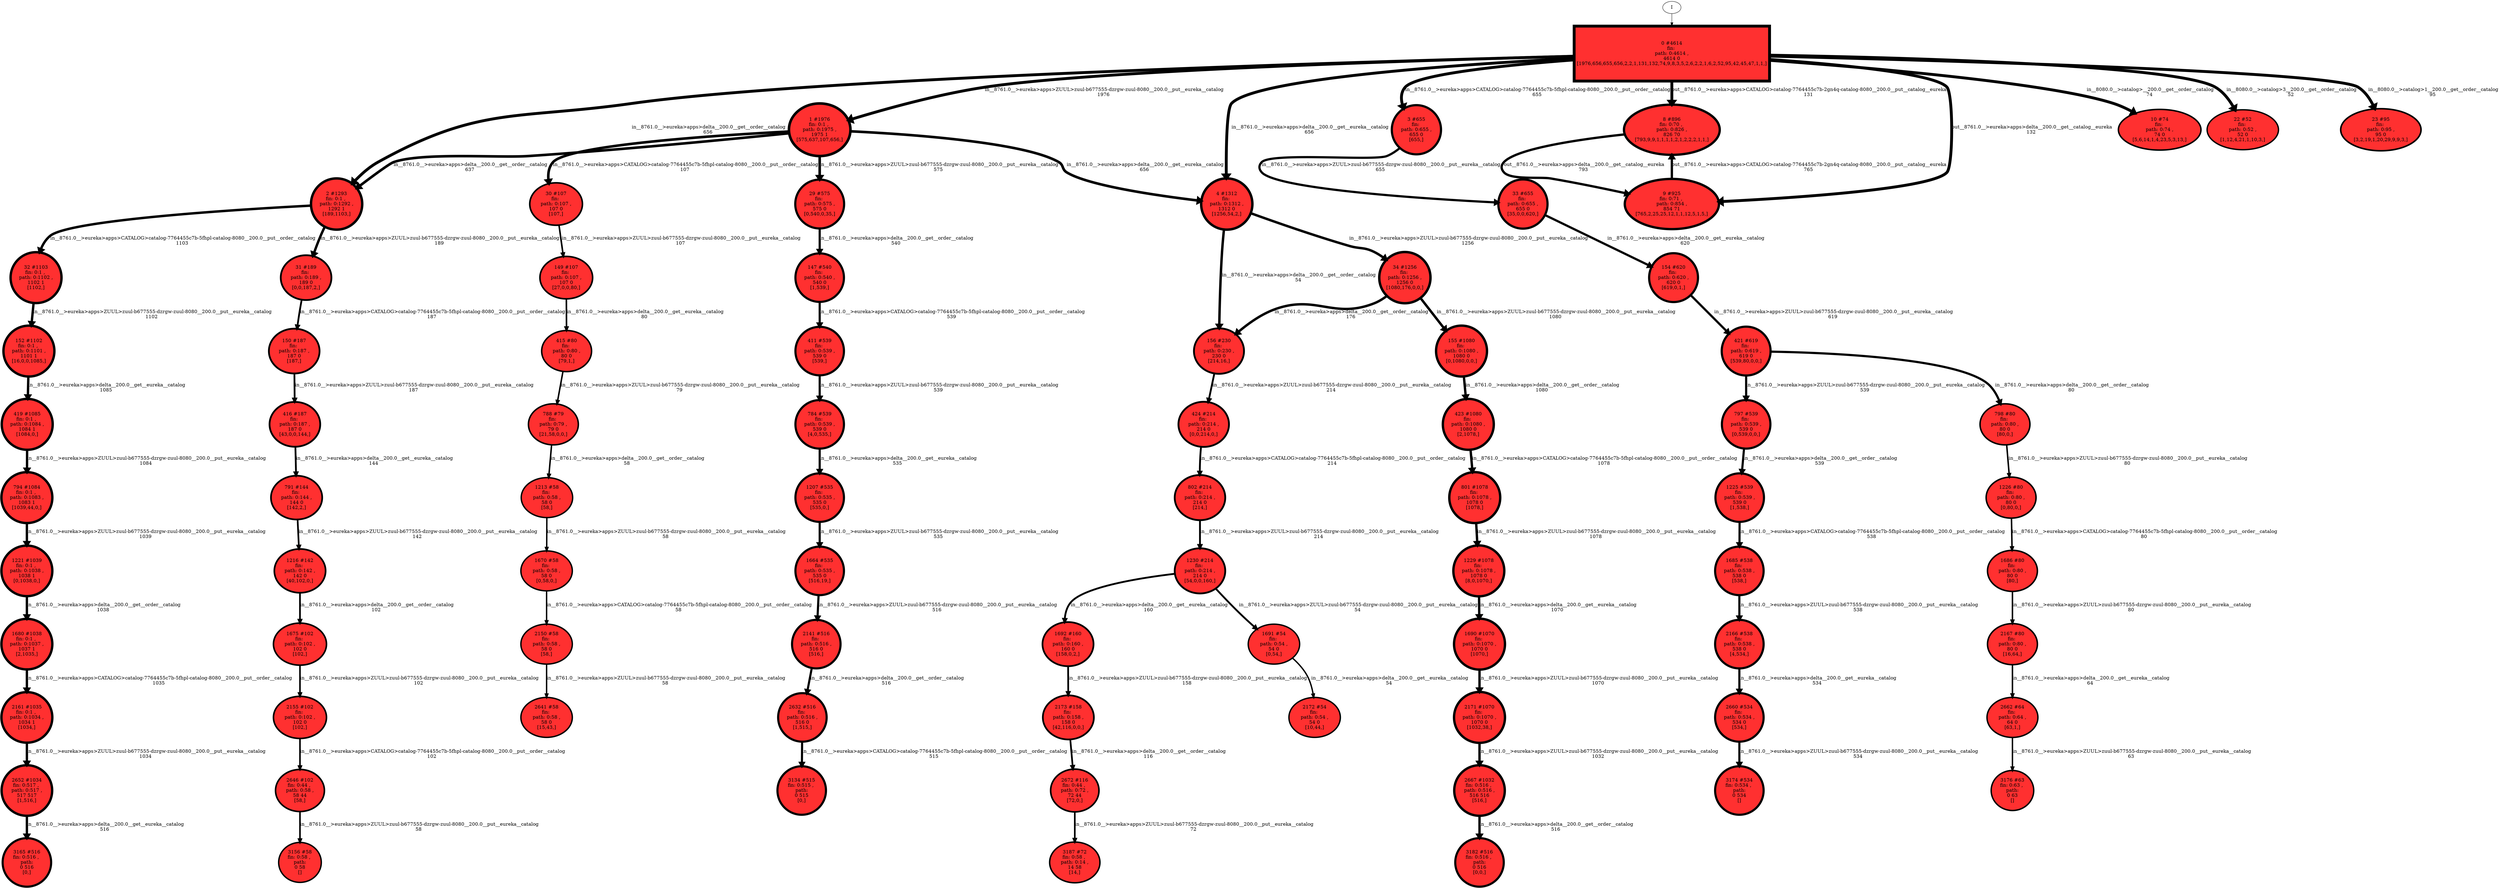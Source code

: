// produced with flexfringe // 
digraph DFA {
	0 [label="root" shape=box];
		I -> 0;
	0 [ label="0 #4614
fin: 
 path: 0:4614 , 
4614 0
[1976,656,655,656,2,2,1,131,132,74,9,8,3,5,2,6,2,2,1,6,2,52,95,42,45,47,1,1,]" , style=filled, fillcolor="firebrick1", width=2.24465, height=2.24465, penwidth=8.43707];
		0 -> 1 [label="in__8761.0__>eureka>apps>ZUUL>zuul-b677555-dzrgw-zuul-8080__200.0__put__eureka__catalog
1976 " , penwidth=8.43707 ];
		0 -> 2 [label="in__8761.0__>eureka>apps>delta__200.0__get__order__catalog
656 " , penwidth=8.43707 ];
		0 -> 3 [label="in__8761.0__>eureka>apps>CATALOG>catalog-7764455c7b-5fhpl-catalog-8080__200.0__put__order__catalog
655 " , penwidth=8.43707 ];
		0 -> 4 [label="in__8761.0__>eureka>apps>delta__200.0__get__eureka__catalog
656 " , penwidth=8.43707 ];
		0 -> 8 [label="out__8761.0__>eureka>apps>CATALOG>catalog-7764455c7b-2gn4q-catalog-8080__200.0__put__catalog__eureka
131 " , penwidth=8.43707 ];
		0 -> 9 [label="out__8761.0__>eureka>apps>delta__200.0__get__catalog__eureka
132 " , penwidth=8.43707 ];
		0 -> 10 [label="in__8080.0__>catalog>__200.0__get__order__catalog
74 " , penwidth=8.43707 ];
		0 -> 22 [label="in__8080.0__>catalog>3__200.0__get__order__catalog
52 " , penwidth=8.43707 ];
		0 -> 23 [label="in__8080.0__>catalog>1__200.0__get__order__catalog
95 " , penwidth=8.43707 ];
	1 [ label="1 #1976
fin: 0:1 , 
 path: 0:1975 , 
1975 1
[575,637,107,656,]" , style=filled, fillcolor="firebrick1", width=2.15052, height=2.15052, penwidth=7.58934];
		1 -> 29 [label="in__8761.0__>eureka>apps>ZUUL>zuul-b677555-dzrgw-zuul-8080__200.0__put__eureka__catalog
575 " , penwidth=7.58934 ];
		1 -> 2 [label="in__8761.0__>eureka>apps>delta__200.0__get__order__catalog
637 " , penwidth=7.58934 ];
		1 -> 30 [label="in__8761.0__>eureka>apps>CATALOG>catalog-7764455c7b-5fhpl-catalog-8080__200.0__put__order__catalog
107 " , penwidth=7.58934 ];
		1 -> 4 [label="in__8761.0__>eureka>apps>delta__200.0__get__eureka__catalog
656 " , penwidth=7.58934 ];
	2 [ label="2 #1293
fin: 0:1 , 
 path: 0:1292 , 
1292 1
[189,1103,]" , style=filled, fillcolor="firebrick1", width=2.09992, height=2.09992, penwidth=7.16549];
		2 -> 31 [label="in__8761.0__>eureka>apps>ZUUL>zuul-b677555-dzrgw-zuul-8080__200.0__put__eureka__catalog
189 " , penwidth=7.16549 ];
		2 -> 32 [label="in__8761.0__>eureka>apps>CATALOG>catalog-7764455c7b-5fhpl-catalog-8080__200.0__put__order__catalog
1103 " , penwidth=7.16549 ];
	3 [ label="3 #655
fin: 
 path: 0:655 , 
655 0
[655,]" , style=filled, fillcolor="firebrick1", width=2.01306, height=2.01306, penwidth=6.48616];
		3 -> 33 [label="in__8761.0__>eureka>apps>ZUUL>zuul-b677555-dzrgw-zuul-8080__200.0__put__eureka__catalog
655 " , penwidth=6.48616 ];
	4 [ label="4 #1312
fin: 
 path: 0:1312 , 
1312 0
[1256,54,2,]" , style=filled, fillcolor="firebrick1", width=2.1017, height=2.1017, penwidth=7.18007];
		4 -> 34 [label="in__8761.0__>eureka>apps>ZUUL>zuul-b677555-dzrgw-zuul-8080__200.0__put__eureka__catalog
1256 " , penwidth=7.18007 ];
		4 -> 156 [label="in__8761.0__>eureka>apps>delta__200.0__get__order__catalog
54 " , penwidth=7.18007 ];
	8 [ label="8 #896
fin: 0:70 , 
 path: 0:826 , 
826 70
[793,9,9,1,1,1,1,2,1,2,2,2,1,1,]" , style=filled, fillcolor="firebrick1", width=2.054, height=2.054, penwidth=6.79906];
		8 -> 9 [label="out__8761.0__>eureka>apps>delta__200.0__get__catalog__eureka
793 " , penwidth=6.79906 ];
	9 [ label="9 #925
fin: 0:71 , 
 path: 0:854 , 
854 71
[765,2,25,25,12,1,1,12,5,1,5,]" , style=filled, fillcolor="firebrick1", width=2.05807, height=2.05807, penwidth=6.83087];
		9 -> 8 [label="out__8761.0__>eureka>apps>CATALOG>catalog-7764455c7b-2gn4q-catalog-8080__200.0__put__catalog__eureka
765 " , penwidth=6.83087 ];
	10 [ label="10 #74
fin: 
 path: 0:74 , 
74 0
[5,6,14,1,4,23,5,3,13,]" , style=filled, fillcolor="firebrick1", width=1.671, height=1.671, penwidth=4.31749];
	22 [ label="22 #52
fin: 
 path: 0:52 , 
52 0
[1,12,4,21,1,10,3,]" , style=filled, fillcolor="firebrick1", width=1.60348, height=1.60348, penwidth=3.97029];
	23 [ label="23 #95
fin: 
 path: 0:95 , 
95 0
[3,2,19,1,20,29,9,9,3,]" , style=filled, fillcolor="firebrick1", width=1.71638, height=1.71638, penwidth=4.56435];
	29 [ label="29 #575
fin: 
 path: 0:575 , 
575 0
[0,540,0,35,]" , style=filled, fillcolor="firebrick1", width=1.99553, height=1.99553, penwidth=6.35611];
		29 -> 147 [label="in__8761.0__>eureka>apps>delta__200.0__get__order__catalog
540 " , penwidth=6.35611 ];
	30 [ label="30 #107
fin: 
 path: 0:107 , 
107 0
[107,]" , style=filled, fillcolor="firebrick1", width=1.73733, height=1.73733, penwidth=4.68213];
		30 -> 149 [label="in__8761.0__>eureka>apps>ZUUL>zuul-b677555-dzrgw-zuul-8080__200.0__put__eureka__catalog
107 " , penwidth=4.68213 ];
	31 [ label="31 #189
fin: 
 path: 0:189 , 
189 0
[0,0,187,2,]" , style=filled, fillcolor="firebrick1", width=1.83211, height=1.83211, penwidth=5.24702];
		31 -> 150 [label="in__8761.0__>eureka>apps>CATALOG>catalog-7764455c7b-5fhpl-catalog-8080__200.0__put__order__catalog
187 " , penwidth=5.24702 ];
	32 [ label="32 #1103
fin: 0:1 , 
 path: 0:1102 , 
1102 1
[1102,]" , style=filled, fillcolor="firebrick1", width=2.08028, height=2.08028, penwidth=7.0067];
		32 -> 152 [label="in__8761.0__>eureka>apps>ZUUL>zuul-b677555-dzrgw-zuul-8080__200.0__put__eureka__catalog
1102 " , penwidth=7.0067 ];
	33 [ label="33 #655
fin: 
 path: 0:655 , 
655 0
[35,0,0,620,]" , style=filled, fillcolor="firebrick1", width=2.01306, height=2.01306, penwidth=6.48616];
		33 -> 154 [label="in__8761.0__>eureka>apps>delta__200.0__get__eureka__catalog
620 " , penwidth=6.48616 ];
	34 [ label="34 #1256
fin: 
 path: 0:1256 , 
1256 0
[1080,176,0,0,]" , style=filled, fillcolor="firebrick1", width=2.09636, height=2.09636, penwidth=7.13648];
		34 -> 155 [label="in__8761.0__>eureka>apps>ZUUL>zuul-b677555-dzrgw-zuul-8080__200.0__put__eureka__catalog
1080 " , penwidth=7.13648 ];
		34 -> 156 [label="in__8761.0__>eureka>apps>delta__200.0__get__order__catalog
176 " , penwidth=7.13648 ];
	147 [ label="147 #540
fin: 
 path: 0:540 , 
540 0
[1,539,]" , style=filled, fillcolor="firebrick1", width=1.98697, height=1.98697, penwidth=6.29342];
		147 -> 411 [label="in__8761.0__>eureka>apps>CATALOG>catalog-7764455c7b-5fhpl-catalog-8080__200.0__put__order__catalog
539 " , penwidth=6.29342 ];
	149 [ label="149 #107
fin: 
 path: 0:107 , 
107 0
[27,0,0,80,]" , style=filled, fillcolor="firebrick1", width=1.73733, height=1.73733, penwidth=4.68213];
		149 -> 415 [label="in__8761.0__>eureka>apps>delta__200.0__get__eureka__catalog
80 " , penwidth=4.68213 ];
	150 [ label="150 #187
fin: 
 path: 0:187 , 
187 0
[187,]" , style=filled, fillcolor="firebrick1", width=1.83041, height=1.83041, penwidth=5.23644];
		150 -> 416 [label="in__8761.0__>eureka>apps>ZUUL>zuul-b677555-dzrgw-zuul-8080__200.0__put__eureka__catalog
187 " , penwidth=5.23644 ];
	152 [ label="152 #1102
fin: 0:1 , 
 path: 0:1101 , 
1101 1
[16,0,0,1085,]" , style=filled, fillcolor="firebrick1", width=2.08016, height=2.08016, penwidth=7.00579];
		152 -> 419 [label="in__8761.0__>eureka>apps>delta__200.0__get__eureka__catalog
1085 " , penwidth=7.00579 ];
	154 [ label="154 #620
fin: 
 path: 0:620 , 
620 0
[619,0,1,]" , style=filled, fillcolor="firebrick1", width=2.0057, height=2.0057, penwidth=6.43133];
		154 -> 421 [label="in__8761.0__>eureka>apps>ZUUL>zuul-b677555-dzrgw-zuul-8080__200.0__put__eureka__catalog
619 " , penwidth=6.43133 ];
	155 [ label="155 #1080
fin: 
 path: 0:1080 , 
1080 0
[0,1080,0,0,]" , style=filled, fillcolor="firebrick1", width=2.07765, height=2.07765, penwidth=6.98564];
		155 -> 423 [label="in__8761.0__>eureka>apps>delta__200.0__get__order__catalog
1080 " , penwidth=6.98564 ];
	156 [ label="156 #230
fin: 
 path: 0:230 , 
230 0
[214,16,]" , style=filled, fillcolor="firebrick1", width=1.8629, height=1.8629, penwidth=5.44242];
		156 -> 424 [label="in__8761.0__>eureka>apps>ZUUL>zuul-b677555-dzrgw-zuul-8080__200.0__put__eureka__catalog
214 " , penwidth=5.44242 ];
	411 [ label="411 #539
fin: 
 path: 0:539 , 
539 0
[539,]" , style=filled, fillcolor="firebrick1", width=1.98672, height=1.98672, penwidth=6.29157];
		411 -> 784 [label="in__8761.0__>eureka>apps>ZUUL>zuul-b677555-dzrgw-zuul-8080__200.0__put__eureka__catalog
539 " , penwidth=6.29157 ];
	415 [ label="415 #80
fin: 
 path: 0:80 , 
80 0
[79,1,]" , style=filled, fillcolor="firebrick1", width=1.68537, height=1.68537, penwidth=4.39445];
		415 -> 788 [label="in__8761.0__>eureka>apps>ZUUL>zuul-b677555-dzrgw-zuul-8080__200.0__put__eureka__catalog
79 " , penwidth=4.39445 ];
	416 [ label="416 #187
fin: 
 path: 0:187 , 
187 0
[43,0,0,144,]" , style=filled, fillcolor="firebrick1", width=1.83041, height=1.83041, penwidth=5.23644];
		416 -> 791 [label="in__8761.0__>eureka>apps>delta__200.0__get__eureka__catalog
144 " , penwidth=5.23644 ];
	419 [ label="419 #1085
fin: 0:1 , 
 path: 0:1084 , 
1084 1
[1084,0,]" , style=filled, fillcolor="firebrick1", width=2.07822, height=2.07822, penwidth=6.99026];
		419 -> 794 [label="in__8761.0__>eureka>apps>ZUUL>zuul-b677555-dzrgw-zuul-8080__200.0__put__eureka__catalog
1084 " , penwidth=6.99026 ];
	421 [ label="421 #619
fin: 
 path: 0:619 , 
619 0
[539,80,0,0,]" , style=filled, fillcolor="firebrick1", width=2.00549, height=2.00549, penwidth=6.42972];
		421 -> 797 [label="in__8761.0__>eureka>apps>ZUUL>zuul-b677555-dzrgw-zuul-8080__200.0__put__eureka__catalog
539 " , penwidth=6.42972 ];
		421 -> 798 [label="in__8761.0__>eureka>apps>delta__200.0__get__order__catalog
80 " , penwidth=6.42972 ];
	423 [ label="423 #1080
fin: 
 path: 0:1080 , 
1080 0
[2,1078,]" , style=filled, fillcolor="firebrick1", width=2.07765, height=2.07765, penwidth=6.98564];
		423 -> 801 [label="in__8761.0__>eureka>apps>CATALOG>catalog-7764455c7b-5fhpl-catalog-8080__200.0__put__order__catalog
1078 " , penwidth=6.98564 ];
	424 [ label="424 #214
fin: 
 path: 0:214 , 
214 0
[0,0,214,0,]" , style=filled, fillcolor="firebrick1", width=1.8517, height=1.8517, penwidth=5.37064];
		424 -> 802 [label="in__8761.0__>eureka>apps>CATALOG>catalog-7764455c7b-5fhpl-catalog-8080__200.0__put__order__catalog
214 " , penwidth=5.37064 ];
	784 [ label="784 #539
fin: 
 path: 0:539 , 
539 0
[4,0,535,]" , style=filled, fillcolor="firebrick1", width=1.98672, height=1.98672, penwidth=6.29157];
		784 -> 1207 [label="in__8761.0__>eureka>apps>delta__200.0__get__eureka__catalog
535 " , penwidth=6.29157 ];
	788 [ label="788 #79
fin: 
 path: 0:79 , 
79 0
[21,58,0,0,]" , style=filled, fillcolor="firebrick1", width=1.68307, height=1.68307, penwidth=4.38203];
		788 -> 1213 [label="in__8761.0__>eureka>apps>delta__200.0__get__order__catalog
58 " , penwidth=4.38203 ];
	791 [ label="791 #144
fin: 
 path: 0:144 , 
144 0
[142,2,]" , style=filled, fillcolor="firebrick1", width=1.78787, height=1.78787, penwidth=4.97673];
		791 -> 1216 [label="in__8761.0__>eureka>apps>ZUUL>zuul-b677555-dzrgw-zuul-8080__200.0__put__eureka__catalog
142 " , penwidth=4.97673 ];
	794 [ label="794 #1084
fin: 0:1 , 
 path: 0:1083 , 
1083 1
[1039,44,0,]" , style=filled, fillcolor="firebrick1", width=2.07811, height=2.07811, penwidth=6.98934];
		794 -> 1221 [label="in__8761.0__>eureka>apps>ZUUL>zuul-b677555-dzrgw-zuul-8080__200.0__put__eureka__catalog
1039 " , penwidth=6.98934 ];
	797 [ label="797 #539
fin: 
 path: 0:539 , 
539 0
[0,539,0,0,]" , style=filled, fillcolor="firebrick1", width=1.98672, height=1.98672, penwidth=6.29157];
		797 -> 1225 [label="in__8761.0__>eureka>apps>delta__200.0__get__order__catalog
539 " , penwidth=6.29157 ];
	798 [ label="798 #80
fin: 
 path: 0:80 , 
80 0
[80,0,]" , style=filled, fillcolor="firebrick1", width=1.68537, height=1.68537, penwidth=4.39445];
		798 -> 1226 [label="in__8761.0__>eureka>apps>ZUUL>zuul-b677555-dzrgw-zuul-8080__200.0__put__eureka__catalog
80 " , penwidth=4.39445 ];
	801 [ label="801 #1078
fin: 
 path: 0:1078 , 
1078 0
[1078,]" , style=filled, fillcolor="firebrick1", width=2.07741, height=2.07741, penwidth=6.98379];
		801 -> 1229 [label="in__8761.0__>eureka>apps>ZUUL>zuul-b677555-dzrgw-zuul-8080__200.0__put__eureka__catalog
1078 " , penwidth=6.98379 ];
	802 [ label="802 #214
fin: 
 path: 0:214 , 
214 0
[214,]" , style=filled, fillcolor="firebrick1", width=1.8517, height=1.8517, penwidth=5.37064];
		802 -> 1230 [label="in__8761.0__>eureka>apps>ZUUL>zuul-b677555-dzrgw-zuul-8080__200.0__put__eureka__catalog
214 " , penwidth=5.37064 ];
	1207 [ label="1207 #535
fin: 
 path: 0:535 , 
535 0
[535,0,]" , style=filled, fillcolor="firebrick1", width=1.9857, height=1.9857, penwidth=6.28413];
		1207 -> 1664 [label="in__8761.0__>eureka>apps>ZUUL>zuul-b677555-dzrgw-zuul-8080__200.0__put__eureka__catalog
535 " , penwidth=6.28413 ];
	1213 [ label="1213 #58
fin: 
 path: 0:58 , 
58 0
[58,]" , style=filled, fillcolor="firebrick1", width=1.62483, height=1.62483, penwidth=4.07754];
		1213 -> 1670 [label="in__8761.0__>eureka>apps>ZUUL>zuul-b677555-dzrgw-zuul-8080__200.0__put__eureka__catalog
58 " , penwidth=4.07754 ];
	1216 [ label="1216 #142
fin: 
 path: 0:142 , 
142 0
[40,102,0,]" , style=filled, fillcolor="firebrick1", width=1.78555, height=1.78555, penwidth=4.96284];
		1216 -> 1675 [label="in__8761.0__>eureka>apps>delta__200.0__get__order__catalog
102 " , penwidth=4.96284 ];
	1221 [ label="1221 #1039
fin: 0:1 , 
 path: 0:1038 , 
1038 1
[0,1038,0,]" , style=filled, fillcolor="firebrick1", width=2.07279, height=2.07279, penwidth=6.94698];
		1221 -> 1680 [label="in__8761.0__>eureka>apps>delta__200.0__get__order__catalog
1038 " , penwidth=6.94698 ];
	1225 [ label="1225 #539
fin: 
 path: 0:539 , 
539 0
[1,538,]" , style=filled, fillcolor="firebrick1", width=1.98672, height=1.98672, penwidth=6.29157];
		1225 -> 1685 [label="in__8761.0__>eureka>apps>CATALOG>catalog-7764455c7b-5fhpl-catalog-8080__200.0__put__order__catalog
538 " , penwidth=6.29157 ];
	1226 [ label="1226 #80
fin: 
 path: 0:80 , 
80 0
[0,80,0,]" , style=filled, fillcolor="firebrick1", width=1.68537, height=1.68537, penwidth=4.39445];
		1226 -> 1686 [label="in__8761.0__>eureka>apps>CATALOG>catalog-7764455c7b-5fhpl-catalog-8080__200.0__put__order__catalog
80 " , penwidth=4.39445 ];
	1229 [ label="1229 #1078
fin: 
 path: 0:1078 , 
1078 0
[8,0,1070,]" , style=filled, fillcolor="firebrick1", width=2.07741, height=2.07741, penwidth=6.98379];
		1229 -> 1690 [label="in__8761.0__>eureka>apps>delta__200.0__get__eureka__catalog
1070 " , penwidth=6.98379 ];
	1230 [ label="1230 #214
fin: 
 path: 0:214 , 
214 0
[54,0,0,160,]" , style=filled, fillcolor="firebrick1", width=1.8517, height=1.8517, penwidth=5.37064];
		1230 -> 1691 [label="in__8761.0__>eureka>apps>ZUUL>zuul-b677555-dzrgw-zuul-8080__200.0__put__eureka__catalog
54 " , penwidth=5.37064 ];
		1230 -> 1692 [label="in__8761.0__>eureka>apps>delta__200.0__get__eureka__catalog
160 " , penwidth=5.37064 ];
	1664 [ label="1664 #535
fin: 
 path: 0:535 , 
535 0
[516,19,]" , style=filled, fillcolor="firebrick1", width=1.9857, height=1.9857, penwidth=6.28413];
		1664 -> 2141 [label="in__8761.0__>eureka>apps>ZUUL>zuul-b677555-dzrgw-zuul-8080__200.0__put__eureka__catalog
516 " , penwidth=6.28413 ];
	1670 [ label="1670 #58
fin: 
 path: 0:58 , 
58 0
[0,58,0,]" , style=filled, fillcolor="firebrick1", width=1.62483, height=1.62483, penwidth=4.07754];
		1670 -> 2150 [label="in__8761.0__>eureka>apps>CATALOG>catalog-7764455c7b-5fhpl-catalog-8080__200.0__put__order__catalog
58 " , penwidth=4.07754 ];
	1675 [ label="1675 #102
fin: 
 path: 0:102 , 
102 0
[102,]" , style=filled, fillcolor="firebrick1", width=1.72895, height=1.72895, penwidth=4.63473];
		1675 -> 2155 [label="in__8761.0__>eureka>apps>ZUUL>zuul-b677555-dzrgw-zuul-8080__200.0__put__eureka__catalog
102 " , penwidth=4.63473 ];
	1680 [ label="1680 #1038
fin: 0:1 , 
 path: 0:1037 , 
1037 1
[2,1035,]" , style=filled, fillcolor="firebrick1", width=2.07267, height=2.07267, penwidth=6.94601];
		1680 -> 2161 [label="in__8761.0__>eureka>apps>CATALOG>catalog-7764455c7b-5fhpl-catalog-8080__200.0__put__order__catalog
1035 " , penwidth=6.94601 ];
	1685 [ label="1685 #538
fin: 
 path: 0:538 , 
538 0
[538,]" , style=filled, fillcolor="firebrick1", width=1.98646, height=1.98646, penwidth=6.28972];
		1685 -> 2166 [label="in__8761.0__>eureka>apps>ZUUL>zuul-b677555-dzrgw-zuul-8080__200.0__put__eureka__catalog
538 " , penwidth=6.28972 ];
	1686 [ label="1686 #80
fin: 
 path: 0:80 , 
80 0
[80,]" , style=filled, fillcolor="firebrick1", width=1.68537, height=1.68537, penwidth=4.39445];
		1686 -> 2167 [label="in__8761.0__>eureka>apps>ZUUL>zuul-b677555-dzrgw-zuul-8080__200.0__put__eureka__catalog
80 " , penwidth=4.39445 ];
	1690 [ label="1690 #1070
fin: 
 path: 0:1070 , 
1070 0
[1070,]" , style=filled, fillcolor="firebrick1", width=2.07648, height=2.07648, penwidth=6.97635];
		1690 -> 2171 [label="in__8761.0__>eureka>apps>ZUUL>zuul-b677555-dzrgw-zuul-8080__200.0__put__eureka__catalog
1070 " , penwidth=6.97635 ];
	1691 [ label="1691 #54
fin: 
 path: 0:54 , 
54 0
[0,54,]" , style=filled, fillcolor="firebrick1", width=1.6109, height=1.6109, penwidth=4.00733];
		1691 -> 2172 [label="in__8761.0__>eureka>apps>delta__200.0__get__eureka__catalog
54 " , penwidth=4.00733 ];
	1692 [ label="1692 #160
fin: 
 path: 0:160 , 
160 0
[158,0,2,]" , style=filled, fillcolor="firebrick1", width=1.80524, height=1.80524, penwidth=5.0814];
		1692 -> 2173 [label="in__8761.0__>eureka>apps>ZUUL>zuul-b677555-dzrgw-zuul-8080__200.0__put__eureka__catalog
158 " , penwidth=5.0814 ];
	2141 [ label="2141 #516
fin: 
 path: 0:516 , 
516 0
[516,]" , style=filled, fillcolor="firebrick1", width=1.98073, height=1.98073, penwidth=6.24804];
		2141 -> 2632 [label="in__8761.0__>eureka>apps>delta__200.0__get__order__catalog
516 " , penwidth=6.24804 ];
	2150 [ label="2150 #58
fin: 
 path: 0:58 , 
58 0
[58,]" , style=filled, fillcolor="firebrick1", width=1.62483, height=1.62483, penwidth=4.07754];
		2150 -> 2641 [label="in__8761.0__>eureka>apps>ZUUL>zuul-b677555-dzrgw-zuul-8080__200.0__put__eureka__catalog
58 " , penwidth=4.07754 ];
	2155 [ label="2155 #102
fin: 
 path: 0:102 , 
102 0
[102,]" , style=filled, fillcolor="firebrick1", width=1.72895, height=1.72895, penwidth=4.63473];
		2155 -> 2646 [label="in__8761.0__>eureka>apps>CATALOG>catalog-7764455c7b-5fhpl-catalog-8080__200.0__put__order__catalog
102 " , penwidth=4.63473 ];
	2161 [ label="2161 #1035
fin: 0:1 , 
 path: 0:1034 , 
1034 1
[1034,]" , style=filled, fillcolor="firebrick1", width=2.07231, height=2.07231, penwidth=6.94312];
		2161 -> 2652 [label="in__8761.0__>eureka>apps>ZUUL>zuul-b677555-dzrgw-zuul-8080__200.0__put__eureka__catalog
1034 " , penwidth=6.94312 ];
	2166 [ label="2166 #538
fin: 
 path: 0:538 , 
538 0
[4,534,]" , style=filled, fillcolor="firebrick1", width=1.98646, height=1.98646, penwidth=6.28972];
		2166 -> 2660 [label="in__8761.0__>eureka>apps>delta__200.0__get__eureka__catalog
534 " , penwidth=6.28972 ];
	2167 [ label="2167 #80
fin: 
 path: 0:80 , 
80 0
[16,64,]" , style=filled, fillcolor="firebrick1", width=1.68537, height=1.68537, penwidth=4.39445];
		2167 -> 2662 [label="in__8761.0__>eureka>apps>delta__200.0__get__eureka__catalog
64 " , penwidth=4.39445 ];
	2171 [ label="2171 #1070
fin: 
 path: 0:1070 , 
1070 0
[1032,38,]" , style=filled, fillcolor="firebrick1", width=2.07648, height=2.07648, penwidth=6.97635];
		2171 -> 2667 [label="in__8761.0__>eureka>apps>ZUUL>zuul-b677555-dzrgw-zuul-8080__200.0__put__eureka__catalog
1032 " , penwidth=6.97635 ];
	2172 [ label="2172 #54
fin: 
 path: 0:54 , 
54 0
[10,44,]" , style=filled, fillcolor="firebrick1", width=1.6109, height=1.6109, penwidth=4.00733];
	2173 [ label="2173 #158
fin: 
 path: 0:158 , 
158 0
[42,116,0,0,]" , style=filled, fillcolor="firebrick1", width=1.80318, height=1.80318, penwidth=5.0689];
		2173 -> 2672 [label="in__8761.0__>eureka>apps>delta__200.0__get__order__catalog
116 " , penwidth=5.0689 ];
	2632 [ label="2632 #516
fin: 
 path: 0:516 , 
516 0
[1,515,]" , style=filled, fillcolor="firebrick1", width=1.98073, height=1.98073, penwidth=6.24804];
		2632 -> 3134 [label="in__8761.0__>eureka>apps>CATALOG>catalog-7764455c7b-5fhpl-catalog-8080__200.0__put__order__catalog
515 " , penwidth=6.24804 ];
	2641 [ label="2641 #58
fin: 
 path: 0:58 , 
58 0
[15,43,]" , style=filled, fillcolor="firebrick1", width=1.62483, height=1.62483, penwidth=4.07754];
	2646 [ label="2646 #102
fin: 0:44 , 
 path: 0:58 , 
58 44
[58,]" , style=filled, fillcolor="firebrick1", width=1.72895, height=1.72895, penwidth=4.63473];
		2646 -> 3156 [label="in__8761.0__>eureka>apps>ZUUL>zuul-b677555-dzrgw-zuul-8080__200.0__put__eureka__catalog
58 " , penwidth=4.63473 ];
	2652 [ label="2652 #1034
fin: 0:517 , 
 path: 0:517 , 
517 517
[1,516,]" , style=filled, fillcolor="firebrick1", width=2.07218, height=2.07218, penwidth=6.94216];
		2652 -> 3165 [label="in__8761.0__>eureka>apps>delta__200.0__get__eureka__catalog
516 " , penwidth=6.94216 ];
	2660 [ label="2660 #534
fin: 
 path: 0:534 , 
534 0
[534,]" , style=filled, fillcolor="firebrick1", width=1.98544, height=1.98544, penwidth=6.28227];
		2660 -> 3174 [label="in__8761.0__>eureka>apps>ZUUL>zuul-b677555-dzrgw-zuul-8080__200.0__put__eureka__catalog
534 " , penwidth=6.28227 ];
	2662 [ label="2662 #64
fin: 
 path: 0:64 , 
64 0
[63,1,]" , style=filled, fillcolor="firebrick1", width=1.64372, height=1.64372, penwidth=4.17439];
		2662 -> 3176 [label="in__8761.0__>eureka>apps>ZUUL>zuul-b677555-dzrgw-zuul-8080__200.0__put__eureka__catalog
63 " , penwidth=4.17439 ];
	2667 [ label="2667 #1032
fin: 0:516 , 
 path: 0:516 , 
516 516
[516,]" , style=filled, fillcolor="firebrick1", width=2.07194, height=2.07194, penwidth=6.94022];
		2667 -> 3182 [label="in__8761.0__>eureka>apps>delta__200.0__get__order__catalog
516 " , penwidth=6.94022 ];
	2672 [ label="2672 #116
fin: 0:44 , 
 path: 0:72 , 
72 44
[72,0,]" , style=filled, fillcolor="firebrick1", width=1.75131, height=1.75131, penwidth=4.76217];
		2672 -> 3187 [label="in__8761.0__>eureka>apps>ZUUL>zuul-b677555-dzrgw-zuul-8080__200.0__put__eureka__catalog
72 " , penwidth=4.76217 ];
	3134 [ label="3134 #515
fin: 0:515 , 
 path: 
0 515
[0,]" , style=filled, fillcolor="firebrick1", width=1.98046, height=1.98046, penwidth=6.24611];
	3156 [ label="3156 #58
fin: 0:58 , 
 path: 
0 58
[]" , style=filled, fillcolor="firebrick1", width=1.62483, height=1.62483, penwidth=4.07754];
	3165 [ label="3165 #516
fin: 0:516 , 
 path: 
0 516
[0,]" , style=filled, fillcolor="firebrick1", width=1.98073, height=1.98073, penwidth=6.24804];
	3174 [ label="3174 #534
fin: 0:534 , 
 path: 
0 534
[]" , style=filled, fillcolor="firebrick1", width=1.98544, height=1.98544, penwidth=6.28227];
	3176 [ label="3176 #63
fin: 0:63 , 
 path: 
0 63
[]" , style=filled, fillcolor="firebrick1", width=1.64072, height=1.64072, penwidth=4.15888];
	3182 [ label="3182 #516
fin: 0:516 , 
 path: 
0 516
[0,0,]" , style=filled, fillcolor="firebrick1", width=1.98073, height=1.98073, penwidth=6.24804];
	3187 [ label="3187 #72
fin: 0:58 , 
 path: 0:14 , 
14 58
[14,]" , style=filled, fillcolor="firebrick1", width=1.66591, height=1.66591, penwidth=4.29046];
}
